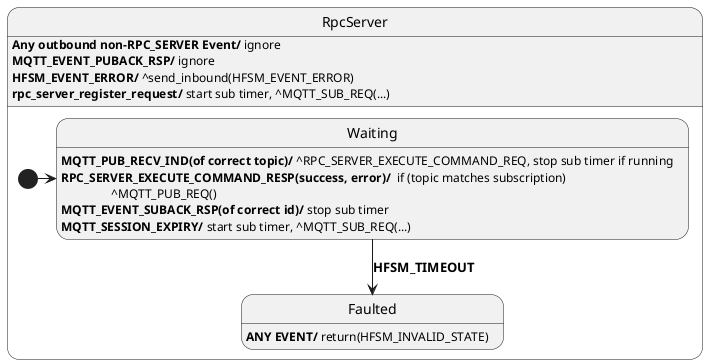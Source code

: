 @startuml RPC_SERVER

state RpcServer {

  state Waiting
  Waiting : <b>MQTT_PUB_RECV_IND(of correct topic)/</b> ^RPC_SERVER_EXECUTE_COMMAND_REQ, stop sub timer if running
  Waiting : <b>RPC_SERVER_EXECUTE_COMMAND_RESP(success, error)/</b>  if (topic matches subscription)\n\t\t^MQTT_PUB_REQ()
  Waiting : <b>MQTT_EVENT_SUBACK_RSP(of correct id)/</b> stop sub timer
  Waiting : <b>MQTT_SESSION_EXPIRY/</b> start sub timer, ^MQTT_SUB_REQ(...)

  state Faulted
  Faulted : <b>ANY EVENT/</b> return(HFSM_INVALID_STATE)

  [*] -> Waiting
  Waiting --> Faulted : <b>HFSM_TIMEOUT</b>
}

RpcServer : <b>Any outbound non-RPC_SERVER Event/</b> ignore
RpcServer : <b>MQTT_EVENT_PUBACK_RSP/</b> ignore
RpcServer : <b>HFSM_EVENT_ERROR/</b> ^send_inbound(HFSM_EVENT_ERROR)
RpcServer : <b>rpc_server_register_request/</b> start sub timer, ^MQTT_SUB_REQ(...)

@enduml
